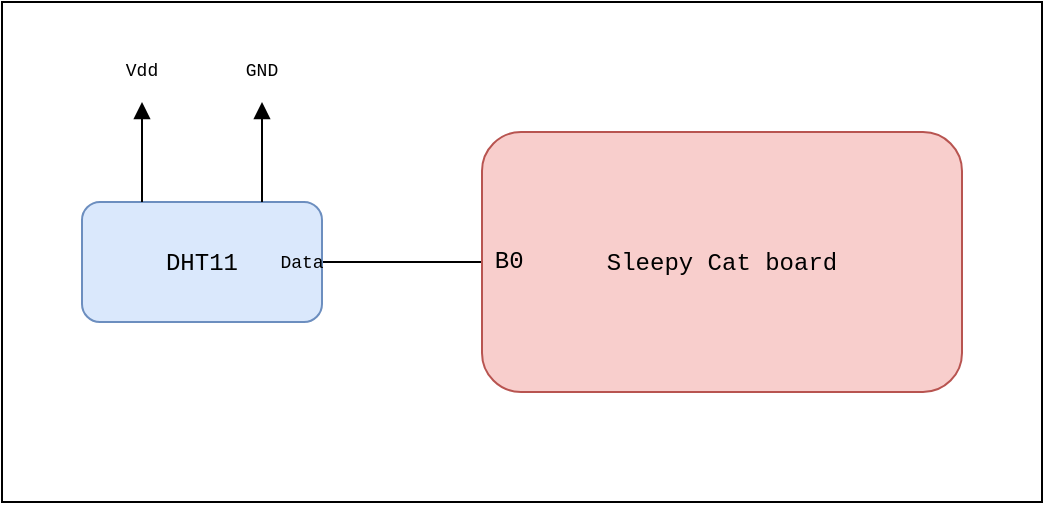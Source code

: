 <mxfile version="18.0.2" type="device"><diagram id="ATOASLfdPAmfG0vlDdti" name="Page-1"><mxGraphModel dx="889" dy="470" grid="1" gridSize="10" guides="1" tooltips="1" connect="1" arrows="1" fold="1" page="1" pageScale="1" pageWidth="850" pageHeight="1100" math="0" shadow="0"><root><mxCell id="0"/><mxCell id="1" parent="0"/><mxCell id="B2KGRfnTBIc8Mb_JO2ns-16" value="" style="rounded=0;whiteSpace=wrap;html=1;fontFamily=Courier New;fontSize=9;" vertex="1" parent="1"><mxGeometry x="200" y="190" width="520" height="250" as="geometry"/></mxCell><mxCell id="B2KGRfnTBIc8Mb_JO2ns-3" value="" style="edgeStyle=orthogonalEdgeStyle;rounded=0;orthogonalLoop=1;jettySize=auto;html=1;endArrow=none;endFill=0;" edge="1" parent="1" source="B2KGRfnTBIc8Mb_JO2ns-1" target="B2KGRfnTBIc8Mb_JO2ns-2"><mxGeometry relative="1" as="geometry"/></mxCell><mxCell id="B2KGRfnTBIc8Mb_JO2ns-1" value="&lt;font face=&quot;Courier New&quot;&gt;Sleepy Cat board&lt;br&gt;&lt;/font&gt;" style="rounded=1;whiteSpace=wrap;html=1;fillColor=#f8cecc;strokeColor=#b85450;" vertex="1" parent="1"><mxGeometry x="440" y="255" width="240" height="130" as="geometry"/></mxCell><mxCell id="B2KGRfnTBIc8Mb_JO2ns-2" value="&lt;font face=&quot;Courier New&quot;&gt;DHT11&lt;/font&gt;" style="rounded=1;whiteSpace=wrap;html=1;fillColor=#dae8fc;strokeColor=#6c8ebf;" vertex="1" parent="1"><mxGeometry x="240" y="290" width="120" height="60" as="geometry"/></mxCell><mxCell id="B2KGRfnTBIc8Mb_JO2ns-10" value="&lt;font style=&quot;font-size: 9px;&quot;&gt;Data&lt;/font&gt;" style="text;html=1;strokeColor=none;fillColor=none;align=center;verticalAlign=middle;whiteSpace=wrap;rounded=0;fontFamily=Courier New;" vertex="1" parent="1"><mxGeometry x="330" y="312.5" width="40" height="15" as="geometry"/></mxCell><mxCell id="B2KGRfnTBIc8Mb_JO2ns-11" value="&amp;nbsp;B0" style="text;html=1;strokeColor=none;fillColor=none;align=center;verticalAlign=middle;whiteSpace=wrap;rounded=0;fontFamily=Courier New;" vertex="1" parent="1"><mxGeometry x="430" y="312.5" width="40" height="15" as="geometry"/></mxCell><mxCell id="B2KGRfnTBIc8Mb_JO2ns-12" value="" style="endArrow=none;html=1;rounded=0;fontFamily=Courier New;fontSize=9;entryX=0.25;entryY=0;entryDx=0;entryDy=0;startArrow=block;startFill=1;" edge="1" parent="1" target="B2KGRfnTBIc8Mb_JO2ns-2"><mxGeometry width="50" height="50" relative="1" as="geometry"><mxPoint x="270" y="240" as="sourcePoint"/><mxPoint x="430" y="320" as="targetPoint"/></mxGeometry></mxCell><mxCell id="B2KGRfnTBIc8Mb_JO2ns-13" value="" style="endArrow=none;html=1;rounded=0;fontFamily=Courier New;fontSize=9;entryX=0.75;entryY=0;entryDx=0;entryDy=0;startArrow=block;startFill=1;" edge="1" parent="1" target="B2KGRfnTBIc8Mb_JO2ns-2"><mxGeometry width="50" height="50" relative="1" as="geometry"><mxPoint x="330" y="240" as="sourcePoint"/><mxPoint x="280" y="300" as="targetPoint"/></mxGeometry></mxCell><mxCell id="B2KGRfnTBIc8Mb_JO2ns-14" value="Vdd" style="text;html=1;strokeColor=none;fillColor=none;align=center;verticalAlign=middle;whiteSpace=wrap;rounded=0;fontFamily=Courier New;fontSize=9;" vertex="1" parent="1"><mxGeometry x="240" y="210" width="60" height="30" as="geometry"/></mxCell><mxCell id="B2KGRfnTBIc8Mb_JO2ns-15" value="&lt;div&gt;GND&lt;/div&gt;" style="text;html=1;strokeColor=none;fillColor=none;align=center;verticalAlign=middle;whiteSpace=wrap;rounded=0;fontFamily=Courier New;fontSize=9;" vertex="1" parent="1"><mxGeometry x="300" y="210" width="60" height="30" as="geometry"/></mxCell></root></mxGraphModel></diagram></mxfile>